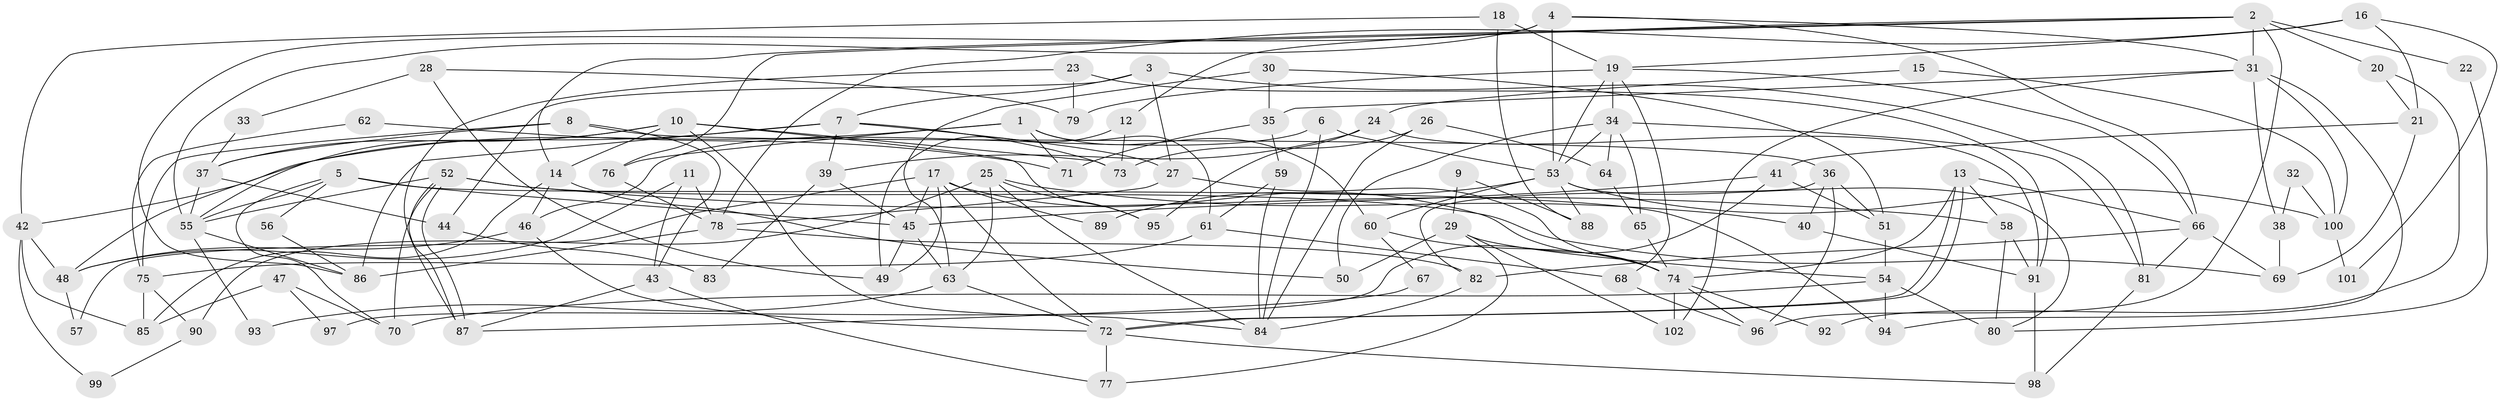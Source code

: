 // coarse degree distribution, {3: 0.23529411764705882, 7: 0.17647058823529413, 9: 0.0784313725490196, 4: 0.09803921568627451, 5: 0.19607843137254902, 13: 0.0196078431372549, 8: 0.058823529411764705, 2: 0.0392156862745098, 10: 0.0392156862745098, 6: 0.058823529411764705}
// Generated by graph-tools (version 1.1) at 2025/37/03/04/25 23:37:00]
// undirected, 102 vertices, 204 edges
graph export_dot {
  node [color=gray90,style=filled];
  1;
  2;
  3;
  4;
  5;
  6;
  7;
  8;
  9;
  10;
  11;
  12;
  13;
  14;
  15;
  16;
  17;
  18;
  19;
  20;
  21;
  22;
  23;
  24;
  25;
  26;
  27;
  28;
  29;
  30;
  31;
  32;
  33;
  34;
  35;
  36;
  37;
  38;
  39;
  40;
  41;
  42;
  43;
  44;
  45;
  46;
  47;
  48;
  49;
  50;
  51;
  52;
  53;
  54;
  55;
  56;
  57;
  58;
  59;
  60;
  61;
  62;
  63;
  64;
  65;
  66;
  67;
  68;
  69;
  70;
  71;
  72;
  73;
  74;
  75;
  76;
  77;
  78;
  79;
  80;
  81;
  82;
  83;
  84;
  85;
  86;
  87;
  88;
  89;
  90;
  91;
  92;
  93;
  94;
  95;
  96;
  97;
  98;
  99;
  100;
  101;
  102;
  1 -- 61;
  1 -- 60;
  1 -- 42;
  1 -- 71;
  1 -- 76;
  2 -- 12;
  2 -- 76;
  2 -- 14;
  2 -- 20;
  2 -- 22;
  2 -- 31;
  2 -- 96;
  3 -- 7;
  3 -- 27;
  3 -- 44;
  3 -- 81;
  4 -- 66;
  4 -- 55;
  4 -- 31;
  4 -- 53;
  4 -- 86;
  5 -- 94;
  5 -- 70;
  5 -- 45;
  5 -- 55;
  5 -- 56;
  6 -- 46;
  6 -- 53;
  6 -- 84;
  7 -- 39;
  7 -- 73;
  7 -- 27;
  7 -- 48;
  7 -- 86;
  8 -- 36;
  8 -- 37;
  8 -- 43;
  8 -- 75;
  9 -- 88;
  9 -- 29;
  10 -- 55;
  10 -- 14;
  10 -- 37;
  10 -- 73;
  10 -- 84;
  10 -- 95;
  11 -- 48;
  11 -- 78;
  11 -- 43;
  12 -- 73;
  12 -- 49;
  13 -- 66;
  13 -- 72;
  13 -- 72;
  13 -- 58;
  13 -- 74;
  14 -- 85;
  14 -- 46;
  14 -- 50;
  15 -- 100;
  15 -- 24;
  16 -- 19;
  16 -- 78;
  16 -- 21;
  16 -- 101;
  17 -- 74;
  17 -- 72;
  17 -- 45;
  17 -- 49;
  17 -- 57;
  17 -- 89;
  18 -- 42;
  18 -- 19;
  18 -- 88;
  19 -- 53;
  19 -- 34;
  19 -- 66;
  19 -- 68;
  19 -- 79;
  20 -- 21;
  20 -- 92;
  21 -- 69;
  21 -- 41;
  22 -- 80;
  23 -- 87;
  23 -- 91;
  23 -- 79;
  24 -- 91;
  24 -- 95;
  24 -- 39;
  25 -- 84;
  25 -- 63;
  25 -- 40;
  25 -- 90;
  25 -- 95;
  26 -- 64;
  26 -- 84;
  26 -- 73;
  27 -- 78;
  27 -- 74;
  28 -- 49;
  28 -- 79;
  28 -- 33;
  29 -- 50;
  29 -- 102;
  29 -- 54;
  29 -- 77;
  30 -- 63;
  30 -- 51;
  30 -- 35;
  31 -- 35;
  31 -- 38;
  31 -- 94;
  31 -- 100;
  31 -- 102;
  32 -- 100;
  32 -- 38;
  33 -- 37;
  34 -- 81;
  34 -- 53;
  34 -- 50;
  34 -- 64;
  34 -- 65;
  35 -- 59;
  35 -- 71;
  36 -- 96;
  36 -- 40;
  36 -- 51;
  36 -- 82;
  37 -- 55;
  37 -- 44;
  38 -- 69;
  39 -- 45;
  39 -- 83;
  40 -- 91;
  41 -- 45;
  41 -- 51;
  41 -- 97;
  42 -- 48;
  42 -- 85;
  42 -- 99;
  43 -- 77;
  43 -- 87;
  44 -- 83;
  45 -- 49;
  45 -- 63;
  46 -- 72;
  46 -- 48;
  47 -- 85;
  47 -- 70;
  47 -- 97;
  48 -- 57;
  51 -- 54;
  52 -- 55;
  52 -- 87;
  52 -- 87;
  52 -- 58;
  52 -- 69;
  52 -- 70;
  53 -- 80;
  53 -- 60;
  53 -- 88;
  53 -- 89;
  53 -- 100;
  54 -- 70;
  54 -- 80;
  54 -- 94;
  55 -- 86;
  55 -- 93;
  56 -- 86;
  58 -- 80;
  58 -- 91;
  59 -- 84;
  59 -- 61;
  60 -- 74;
  60 -- 67;
  61 -- 68;
  61 -- 75;
  62 -- 71;
  62 -- 75;
  63 -- 72;
  63 -- 93;
  64 -- 65;
  65 -- 74;
  66 -- 82;
  66 -- 69;
  66 -- 81;
  67 -- 87;
  68 -- 96;
  72 -- 77;
  72 -- 98;
  74 -- 92;
  74 -- 96;
  74 -- 102;
  75 -- 85;
  75 -- 90;
  76 -- 78;
  78 -- 82;
  78 -- 86;
  81 -- 98;
  82 -- 84;
  90 -- 99;
  91 -- 98;
  100 -- 101;
}
